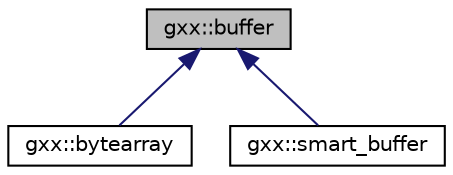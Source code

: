 digraph "gxx::buffer"
{
  edge [fontname="Helvetica",fontsize="10",labelfontname="Helvetica",labelfontsize="10"];
  node [fontname="Helvetica",fontsize="10",shape=record];
  Node1 [label="gxx::buffer",height=0.2,width=0.4,color="black", fillcolor="grey75", style="filled", fontcolor="black"];
  Node1 -> Node2 [dir="back",color="midnightblue",fontsize="10",style="solid",fontname="Helvetica"];
  Node2 [label="gxx::bytearray",height=0.2,width=0.4,color="black", fillcolor="white", style="filled",URL="$classgxx_1_1bytearray.html"];
  Node1 -> Node3 [dir="back",color="midnightblue",fontsize="10",style="solid",fontname="Helvetica"];
  Node3 [label="gxx::smart_buffer",height=0.2,width=0.4,color="black", fillcolor="white", style="filled",URL="$classgxx_1_1smart__buffer.html"];
}

